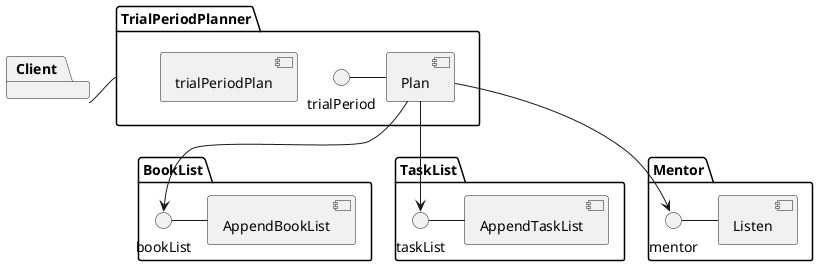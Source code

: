 @startuml

package "Client"{
}

package "TrialPeriodPlanner" {
Client - TrialPeriodPlanner
trialPeriod - [Plan]
[trialPeriodPlan]
}

package "BookList" {
bookList - [AppendBookList]

[Plan] --> bookList
}

package "TaskList" {
taskList - [AppendTaskList]
[Plan] --> taskList
}

package "Mentor" {
mentor - [Listen]
[Plan] --> mentor
}

@enduml
